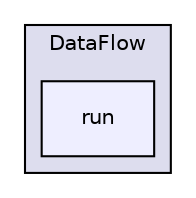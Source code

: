 digraph "/home/travis/build/AliceO2Group/AliceO2/Utilities/DataFlow/run" {
  bgcolor=transparent;
  compound=true
  node [ fontsize="10", fontname="Helvetica"];
  edge [ labelfontsize="10", labelfontname="Helvetica"];
  subgraph clusterdir_47364d143a6f2085f762c4e9d70a45c1 {
    graph [ bgcolor="#ddddee", pencolor="black", label="DataFlow" fontname="Helvetica", fontsize="10", URL="dir_47364d143a6f2085f762c4e9d70a45c1.html"]
  dir_55bd0df9c905ff2318ef2415a7d8b7a9 [shape=box, label="run", style="filled", fillcolor="#eeeeff", pencolor="black", URL="dir_55bd0df9c905ff2318ef2415a7d8b7a9.html"];
  }
}
